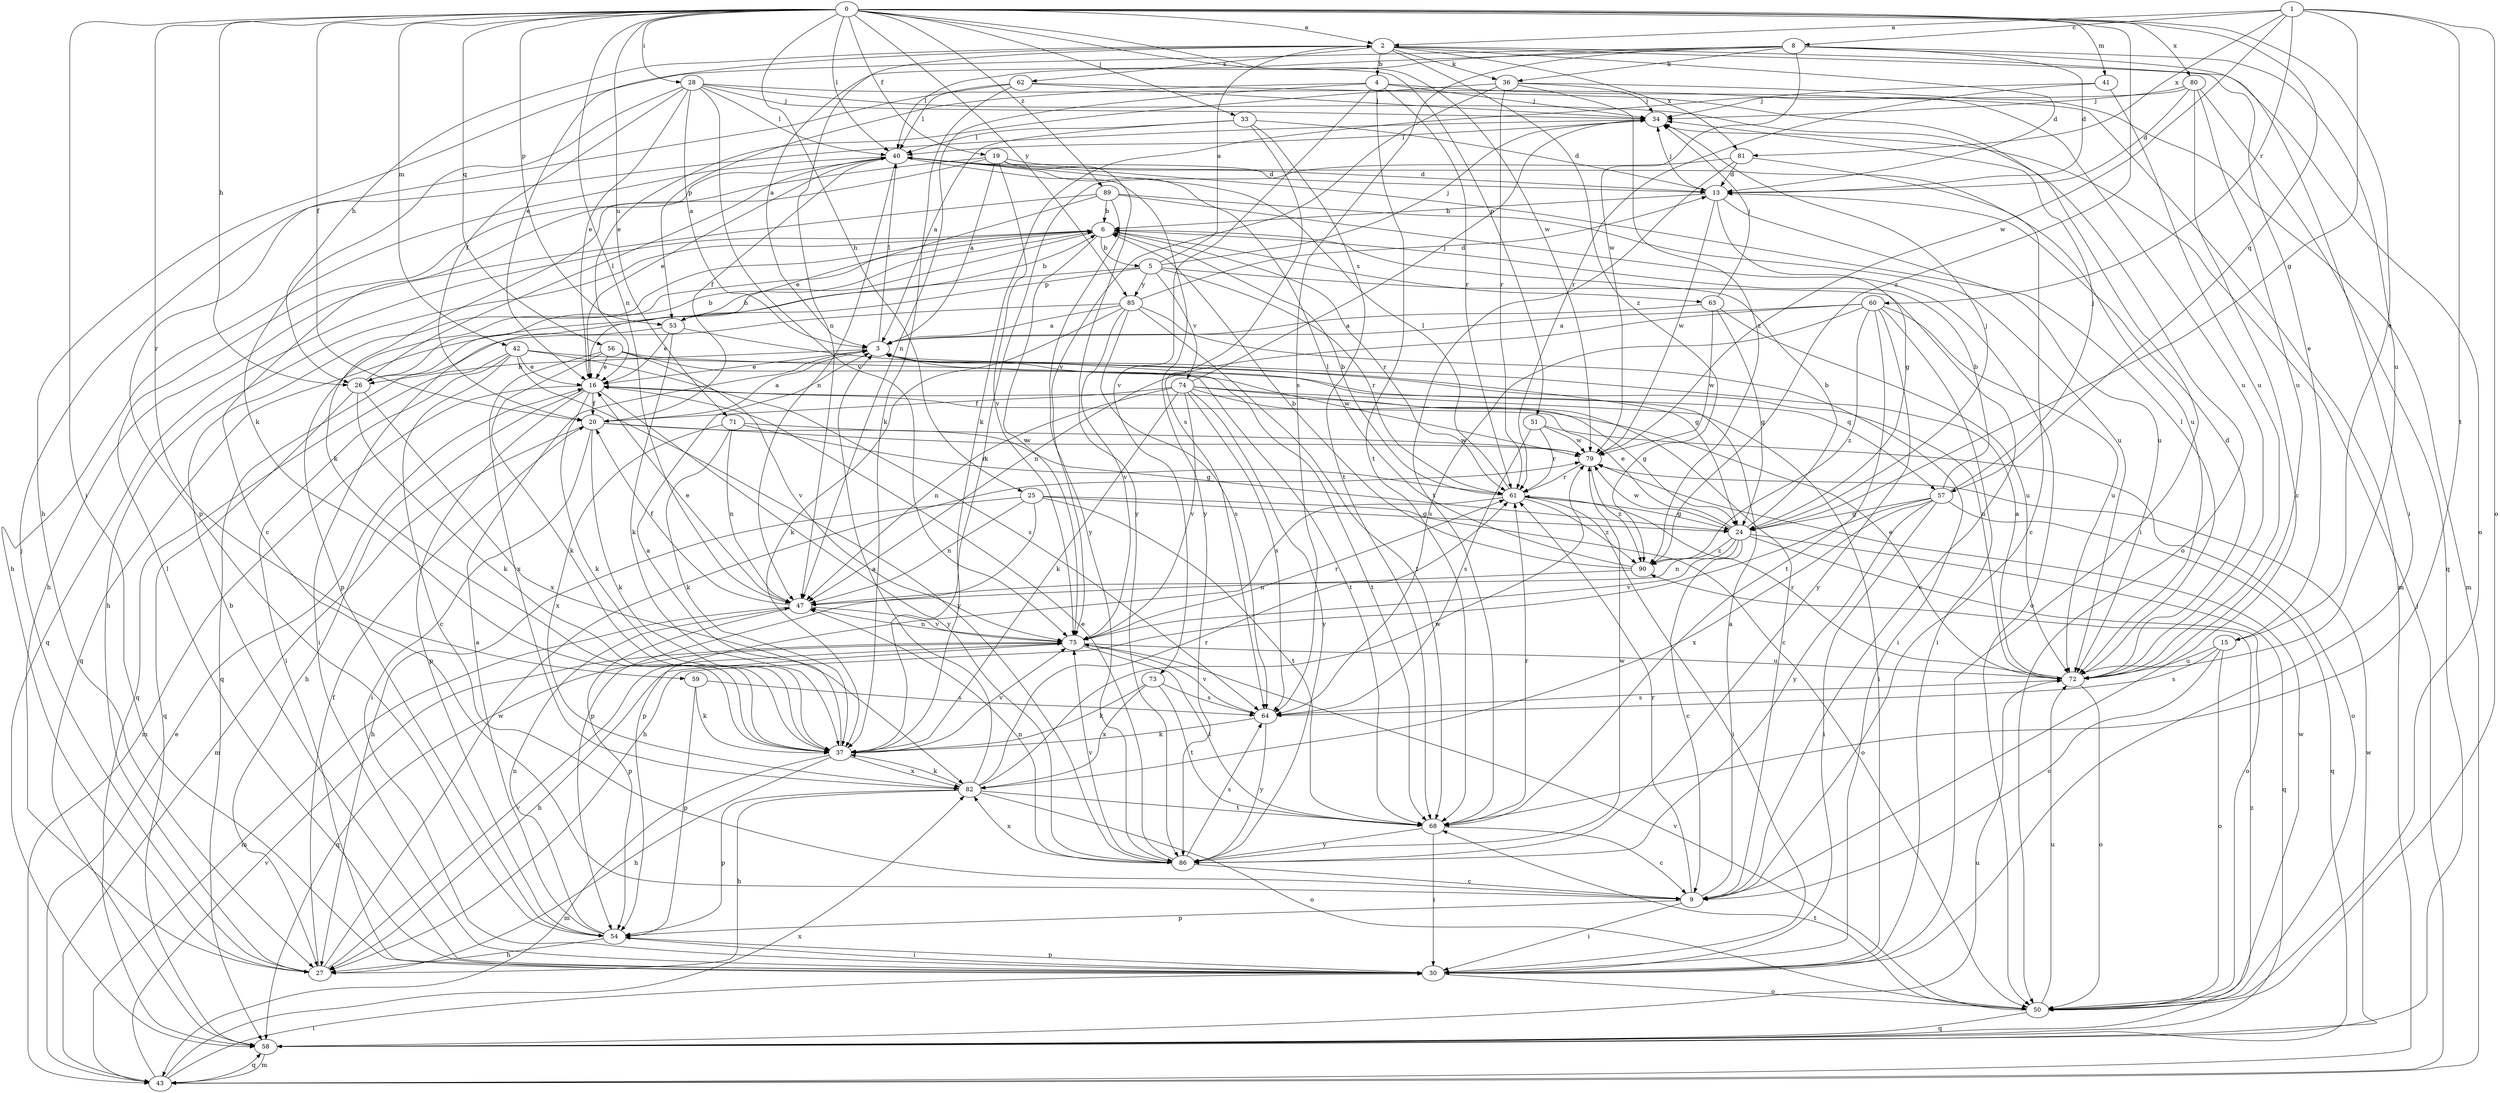 strict digraph  {
0;
1;
2;
3;
4;
5;
6;
8;
9;
13;
15;
16;
19;
20;
24;
25;
26;
27;
28;
30;
33;
34;
36;
37;
40;
41;
42;
43;
47;
50;
51;
53;
54;
56;
57;
58;
59;
60;
61;
62;
63;
64;
68;
71;
72;
73;
74;
75;
79;
80;
81;
82;
85;
86;
89;
90;
0 -> 2  [label=a];
0 -> 15  [label=e];
0 -> 19  [label=f];
0 -> 20  [label=f];
0 -> 25  [label=h];
0 -> 26  [label=h];
0 -> 28  [label=i];
0 -> 30  [label=i];
0 -> 33  [label=j];
0 -> 40  [label=l];
0 -> 41  [label=m];
0 -> 42  [label=m];
0 -> 47  [label=n];
0 -> 51  [label=p];
0 -> 53  [label=p];
0 -> 56  [label=q];
0 -> 57  [label=q];
0 -> 59  [label=r];
0 -> 71  [label=u];
0 -> 79  [label=w];
0 -> 80  [label=x];
0 -> 85  [label=y];
0 -> 89  [label=z];
0 -> 90  [label=z];
1 -> 2  [label=a];
1 -> 8  [label=c];
1 -> 24  [label=g];
1 -> 50  [label=o];
1 -> 60  [label=r];
1 -> 68  [label=t];
1 -> 79  [label=w];
1 -> 81  [label=x];
2 -> 4  [label=b];
2 -> 13  [label=d];
2 -> 15  [label=e];
2 -> 16  [label=e];
2 -> 26  [label=h];
2 -> 36  [label=k];
2 -> 47  [label=n];
2 -> 50  [label=o];
2 -> 62  [label=s];
2 -> 81  [label=x];
2 -> 90  [label=z];
3 -> 16  [label=e];
3 -> 26  [label=h];
3 -> 40  [label=l];
3 -> 57  [label=q];
3 -> 68  [label=t];
4 -> 34  [label=j];
4 -> 43  [label=m];
4 -> 47  [label=n];
4 -> 53  [label=p];
4 -> 61  [label=r];
4 -> 68  [label=t];
4 -> 73  [label=v];
5 -> 2  [label=a];
5 -> 9  [label=c];
5 -> 34  [label=j];
5 -> 53  [label=p];
5 -> 58  [label=q];
5 -> 61  [label=r];
5 -> 74  [label=v];
5 -> 85  [label=y];
6 -> 5  [label=b];
6 -> 26  [label=h];
6 -> 27  [label=h];
6 -> 54  [label=p];
6 -> 58  [label=q];
6 -> 61  [label=r];
6 -> 63  [label=s];
6 -> 75  [label=v];
8 -> 3  [label=a];
8 -> 13  [label=d];
8 -> 27  [label=h];
8 -> 30  [label=i];
8 -> 36  [label=k];
8 -> 40  [label=l];
8 -> 64  [label=s];
8 -> 72  [label=u];
8 -> 79  [label=w];
9 -> 3  [label=a];
9 -> 30  [label=i];
9 -> 54  [label=p];
9 -> 61  [label=r];
13 -> 6  [label=b];
13 -> 24  [label=g];
13 -> 34  [label=j];
13 -> 72  [label=u];
13 -> 79  [label=w];
15 -> 9  [label=c];
15 -> 50  [label=o];
15 -> 64  [label=s];
15 -> 72  [label=u];
16 -> 20  [label=f];
16 -> 27  [label=h];
16 -> 37  [label=k];
16 -> 43  [label=m];
16 -> 54  [label=p];
16 -> 86  [label=y];
19 -> 3  [label=a];
19 -> 9  [label=c];
19 -> 13  [label=d];
19 -> 37  [label=k];
19 -> 72  [label=u];
19 -> 75  [label=v];
19 -> 86  [label=y];
20 -> 3  [label=a];
20 -> 24  [label=g];
20 -> 30  [label=i];
20 -> 37  [label=k];
20 -> 43  [label=m];
20 -> 79  [label=w];
24 -> 6  [label=b];
24 -> 9  [label=c];
24 -> 16  [label=e];
24 -> 34  [label=j];
24 -> 47  [label=n];
24 -> 50  [label=o];
24 -> 58  [label=q];
24 -> 75  [label=v];
24 -> 79  [label=w];
24 -> 90  [label=z];
25 -> 24  [label=g];
25 -> 27  [label=h];
25 -> 47  [label=n];
25 -> 50  [label=o];
25 -> 54  [label=p];
25 -> 68  [label=t];
26 -> 6  [label=b];
26 -> 37  [label=k];
26 -> 40  [label=l];
26 -> 58  [label=q];
26 -> 82  [label=x];
27 -> 20  [label=f];
27 -> 34  [label=j];
27 -> 75  [label=v];
27 -> 79  [label=w];
28 -> 3  [label=a];
28 -> 16  [label=e];
28 -> 20  [label=f];
28 -> 34  [label=j];
28 -> 37  [label=k];
28 -> 40  [label=l];
28 -> 50  [label=o];
28 -> 72  [label=u];
28 -> 75  [label=v];
30 -> 6  [label=b];
30 -> 40  [label=l];
30 -> 50  [label=o];
30 -> 54  [label=p];
33 -> 3  [label=a];
33 -> 13  [label=d];
33 -> 40  [label=l];
33 -> 64  [label=s];
33 -> 68  [label=t];
34 -> 40  [label=l];
36 -> 16  [label=e];
36 -> 34  [label=j];
36 -> 43  [label=m];
36 -> 61  [label=r];
36 -> 75  [label=v];
36 -> 90  [label=z];
37 -> 3  [label=a];
37 -> 27  [label=h];
37 -> 43  [label=m];
37 -> 75  [label=v];
37 -> 82  [label=x];
40 -> 13  [label=d];
40 -> 16  [label=e];
40 -> 20  [label=f];
40 -> 27  [label=h];
40 -> 47  [label=n];
40 -> 86  [label=y];
41 -> 34  [label=j];
41 -> 61  [label=r];
41 -> 72  [label=u];
42 -> 9  [label=c];
42 -> 16  [label=e];
42 -> 30  [label=i];
42 -> 58  [label=q];
42 -> 64  [label=s];
42 -> 72  [label=u];
42 -> 86  [label=y];
43 -> 16  [label=e];
43 -> 30  [label=i];
43 -> 34  [label=j];
43 -> 58  [label=q];
43 -> 75  [label=v];
43 -> 82  [label=x];
47 -> 16  [label=e];
47 -> 20  [label=f];
47 -> 43  [label=m];
47 -> 54  [label=p];
47 -> 75  [label=v];
50 -> 58  [label=q];
50 -> 68  [label=t];
50 -> 72  [label=u];
50 -> 75  [label=v];
50 -> 79  [label=w];
51 -> 50  [label=o];
51 -> 61  [label=r];
51 -> 64  [label=s];
51 -> 79  [label=w];
53 -> 6  [label=b];
53 -> 16  [label=e];
53 -> 24  [label=g];
53 -> 30  [label=i];
53 -> 37  [label=k];
54 -> 3  [label=a];
54 -> 27  [label=h];
54 -> 30  [label=i];
54 -> 47  [label=n];
56 -> 16  [label=e];
56 -> 37  [label=k];
56 -> 68  [label=t];
56 -> 75  [label=v];
56 -> 79  [label=w];
56 -> 82  [label=x];
57 -> 6  [label=b];
57 -> 24  [label=g];
57 -> 27  [label=h];
57 -> 30  [label=i];
57 -> 34  [label=j];
57 -> 58  [label=q];
57 -> 82  [label=x];
57 -> 86  [label=y];
58 -> 43  [label=m];
58 -> 72  [label=u];
58 -> 79  [label=w];
58 -> 90  [label=z];
59 -> 37  [label=k];
59 -> 54  [label=p];
59 -> 64  [label=s];
60 -> 3  [label=a];
60 -> 30  [label=i];
60 -> 47  [label=n];
60 -> 64  [label=s];
60 -> 68  [label=t];
60 -> 72  [label=u];
60 -> 86  [label=y];
60 -> 90  [label=z];
61 -> 6  [label=b];
61 -> 24  [label=g];
61 -> 30  [label=i];
61 -> 40  [label=l];
61 -> 54  [label=p];
61 -> 90  [label=z];
62 -> 30  [label=i];
62 -> 34  [label=j];
62 -> 37  [label=k];
62 -> 40  [label=l];
62 -> 54  [label=p];
63 -> 3  [label=a];
63 -> 24  [label=g];
63 -> 34  [label=j];
63 -> 72  [label=u];
63 -> 79  [label=w];
64 -> 37  [label=k];
64 -> 75  [label=v];
64 -> 86  [label=y];
68 -> 9  [label=c];
68 -> 30  [label=i];
68 -> 61  [label=r];
68 -> 86  [label=y];
71 -> 37  [label=k];
71 -> 47  [label=n];
71 -> 61  [label=r];
71 -> 79  [label=w];
71 -> 82  [label=x];
72 -> 3  [label=a];
72 -> 13  [label=d];
72 -> 16  [label=e];
72 -> 40  [label=l];
72 -> 50  [label=o];
72 -> 61  [label=r];
72 -> 64  [label=s];
73 -> 37  [label=k];
73 -> 64  [label=s];
73 -> 68  [label=t];
73 -> 82  [label=x];
74 -> 9  [label=c];
74 -> 20  [label=f];
74 -> 24  [label=g];
74 -> 30  [label=i];
74 -> 34  [label=j];
74 -> 37  [label=k];
74 -> 47  [label=n];
74 -> 64  [label=s];
74 -> 75  [label=v];
74 -> 86  [label=y];
75 -> 27  [label=h];
75 -> 47  [label=n];
75 -> 58  [label=q];
75 -> 61  [label=r];
75 -> 68  [label=t];
75 -> 72  [label=u];
79 -> 61  [label=r];
79 -> 90  [label=z];
80 -> 9  [label=c];
80 -> 13  [label=d];
80 -> 34  [label=j];
80 -> 37  [label=k];
80 -> 58  [label=q];
80 -> 72  [label=u];
81 -> 9  [label=c];
81 -> 13  [label=d];
81 -> 37  [label=k];
81 -> 68  [label=t];
82 -> 3  [label=a];
82 -> 27  [label=h];
82 -> 37  [label=k];
82 -> 50  [label=o];
82 -> 54  [label=p];
82 -> 61  [label=r];
82 -> 68  [label=t];
82 -> 79  [label=w];
85 -> 3  [label=a];
85 -> 13  [label=d];
85 -> 30  [label=i];
85 -> 37  [label=k];
85 -> 58  [label=q];
85 -> 64  [label=s];
85 -> 68  [label=t];
85 -> 75  [label=v];
86 -> 9  [label=c];
86 -> 16  [label=e];
86 -> 47  [label=n];
86 -> 64  [label=s];
86 -> 75  [label=v];
86 -> 79  [label=w];
86 -> 82  [label=x];
89 -> 6  [label=b];
89 -> 16  [label=e];
89 -> 27  [label=h];
89 -> 50  [label=o];
89 -> 72  [label=u];
89 -> 86  [label=y];
90 -> 6  [label=b];
90 -> 40  [label=l];
90 -> 47  [label=n];
}
